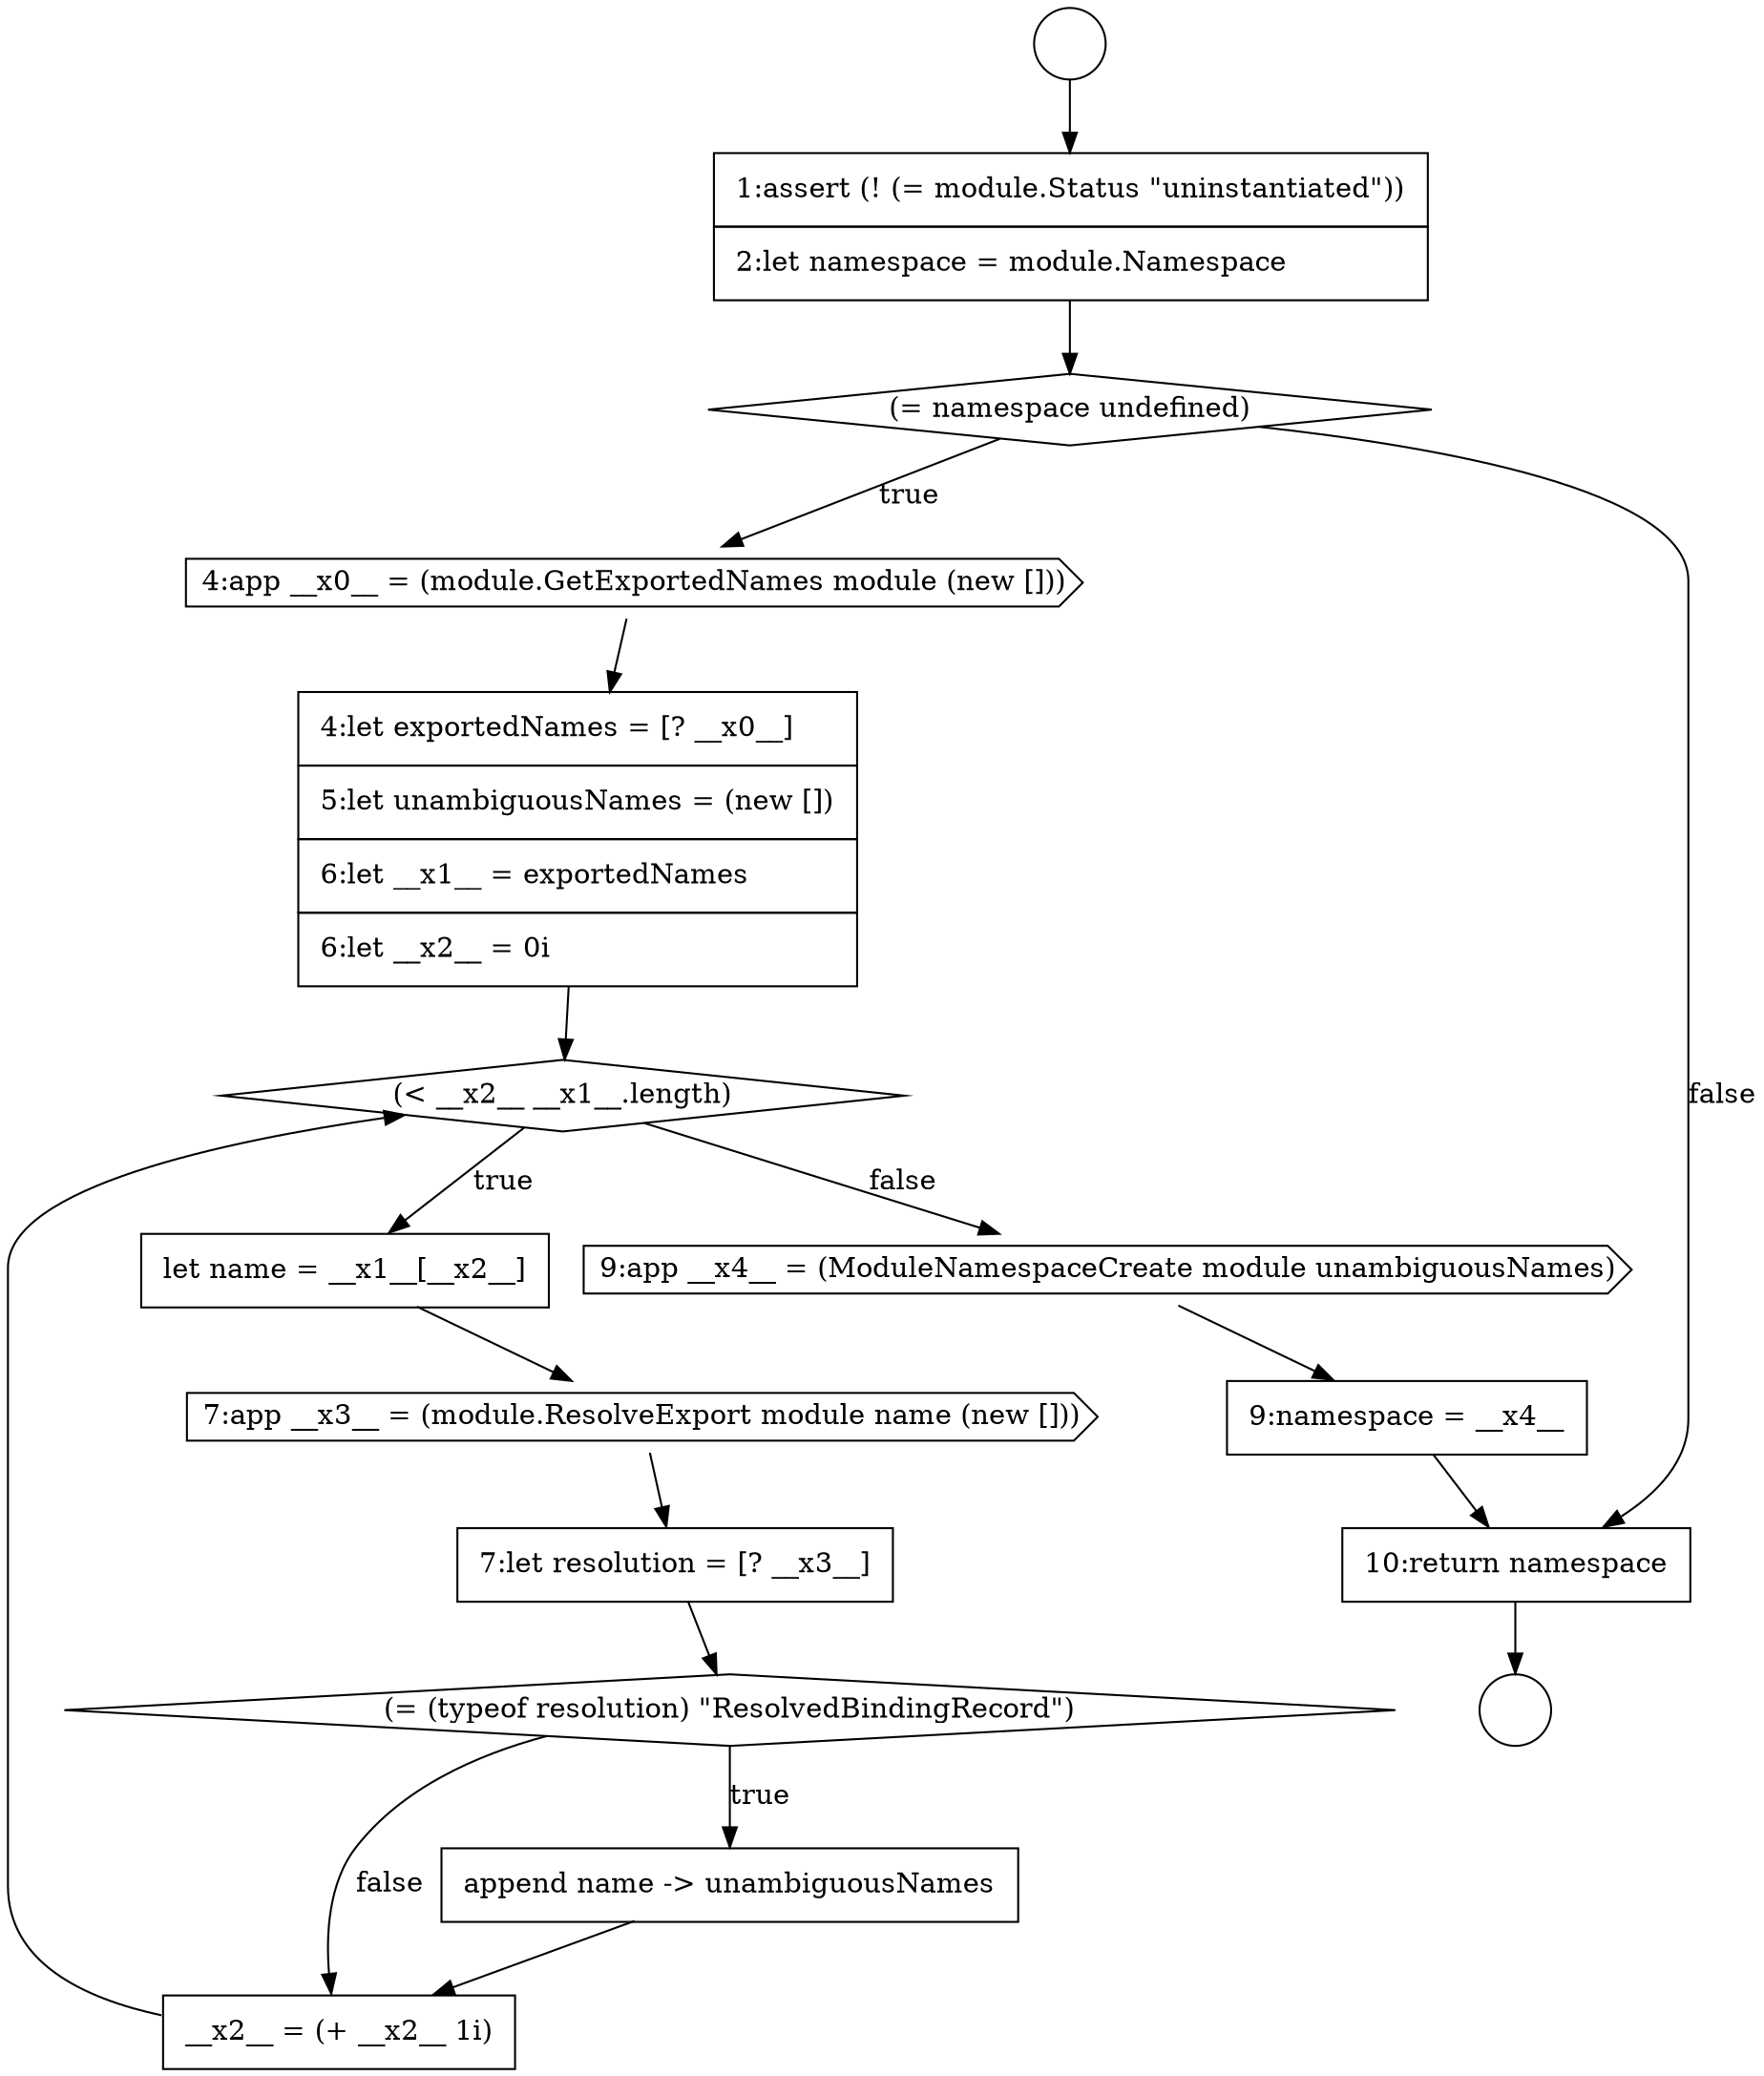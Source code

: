 digraph {
  node10790 [shape=cds, label=<<font color="black">4:app __x0__ = (module.GetExportedNames module (new []))</font>> color="black" fillcolor="white" style=filled]
  node10795 [shape=none, margin=0, label=<<font color="black">
    <table border="0" cellborder="1" cellspacing="0" cellpadding="10">
      <tr><td align="left">7:let resolution = [? __x3__]</td></tr>
    </table>
  </font>> color="black" fillcolor="white" style=filled]
  node10786 [shape=circle label=" " color="black" fillcolor="white" style=filled]
  node10794 [shape=cds, label=<<font color="black">7:app __x3__ = (module.ResolveExport module name (new []))</font>> color="black" fillcolor="white" style=filled]
  node10791 [shape=none, margin=0, label=<<font color="black">
    <table border="0" cellborder="1" cellspacing="0" cellpadding="10">
      <tr><td align="left">4:let exportedNames = [? __x0__]</td></tr>
      <tr><td align="left">5:let unambiguousNames = (new [])</td></tr>
      <tr><td align="left">6:let __x1__ = exportedNames</td></tr>
      <tr><td align="left">6:let __x2__ = 0i</td></tr>
    </table>
  </font>> color="black" fillcolor="white" style=filled]
  node10798 [shape=none, margin=0, label=<<font color="black">
    <table border="0" cellborder="1" cellspacing="0" cellpadding="10">
      <tr><td align="left">__x2__ = (+ __x2__ 1i)</td></tr>
    </table>
  </font>> color="black" fillcolor="white" style=filled]
  node10787 [shape=circle label=" " color="black" fillcolor="white" style=filled]
  node10792 [shape=diamond, label=<<font color="black">(&lt; __x2__ __x1__.length)</font>> color="black" fillcolor="white" style=filled]
  node10793 [shape=none, margin=0, label=<<font color="black">
    <table border="0" cellborder="1" cellspacing="0" cellpadding="10">
      <tr><td align="left">let name = __x1__[__x2__]</td></tr>
    </table>
  </font>> color="black" fillcolor="white" style=filled]
  node10788 [shape=none, margin=0, label=<<font color="black">
    <table border="0" cellborder="1" cellspacing="0" cellpadding="10">
      <tr><td align="left">1:assert (! (= module.Status &quot;uninstantiated&quot;))</td></tr>
      <tr><td align="left">2:let namespace = module.Namespace</td></tr>
    </table>
  </font>> color="black" fillcolor="white" style=filled]
  node10797 [shape=none, margin=0, label=<<font color="black">
    <table border="0" cellborder="1" cellspacing="0" cellpadding="10">
      <tr><td align="left">append name -&gt; unambiguousNames</td></tr>
    </table>
  </font>> color="black" fillcolor="white" style=filled]
  node10796 [shape=diamond, label=<<font color="black">(= (typeof resolution) &quot;ResolvedBindingRecord&quot;)</font>> color="black" fillcolor="white" style=filled]
  node10789 [shape=diamond, label=<<font color="black">(= namespace undefined)</font>> color="black" fillcolor="white" style=filled]
  node10800 [shape=none, margin=0, label=<<font color="black">
    <table border="0" cellborder="1" cellspacing="0" cellpadding="10">
      <tr><td align="left">9:namespace = __x4__</td></tr>
    </table>
  </font>> color="black" fillcolor="white" style=filled]
  node10799 [shape=cds, label=<<font color="black">9:app __x4__ = (ModuleNamespaceCreate module unambiguousNames)</font>> color="black" fillcolor="white" style=filled]
  node10801 [shape=none, margin=0, label=<<font color="black">
    <table border="0" cellborder="1" cellspacing="0" cellpadding="10">
      <tr><td align="left">10:return namespace</td></tr>
    </table>
  </font>> color="black" fillcolor="white" style=filled]
  node10795 -> node10796 [ color="black"]
  node10791 -> node10792 [ color="black"]
  node10797 -> node10798 [ color="black"]
  node10792 -> node10793 [label=<<font color="black">true</font>> color="black"]
  node10792 -> node10799 [label=<<font color="black">false</font>> color="black"]
  node10793 -> node10794 [ color="black"]
  node10796 -> node10797 [label=<<font color="black">true</font>> color="black"]
  node10796 -> node10798 [label=<<font color="black">false</font>> color="black"]
  node10800 -> node10801 [ color="black"]
  node10790 -> node10791 [ color="black"]
  node10789 -> node10790 [label=<<font color="black">true</font>> color="black"]
  node10789 -> node10801 [label=<<font color="black">false</font>> color="black"]
  node10799 -> node10800 [ color="black"]
  node10788 -> node10789 [ color="black"]
  node10801 -> node10787 [ color="black"]
  node10786 -> node10788 [ color="black"]
  node10794 -> node10795 [ color="black"]
  node10798 -> node10792 [ color="black"]
}
